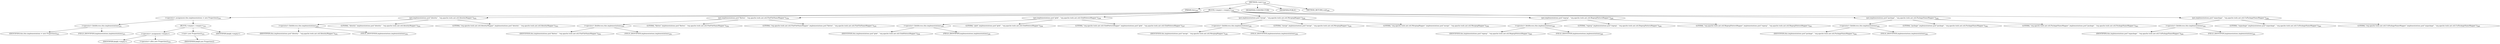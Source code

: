 digraph "&lt;init&gt;" {  
"478" [label = <(METHOD,&lt;init&gt;)<SUB>250</SUB>> ]
"479" [label = <(PARAM,this)<SUB>250</SUB>> ]
"480" [label = <(BLOCK,&lt;empty&gt;,&lt;empty&gt;)<SUB>250</SUB>> ]
"481" [label = <(&lt;operator&gt;.assignment,this.implementations = new Properties())<SUB>251</SUB>> ]
"482" [label = <(&lt;operator&gt;.fieldAccess,this.implementations)<SUB>251</SUB>> ]
"483" [label = <(IDENTIFIER,this,this.implementations = new Properties())<SUB>251</SUB>> ]
"484" [label = <(FIELD_IDENTIFIER,implementations,implementations)<SUB>251</SUB>> ]
"485" [label = <(BLOCK,&lt;empty&gt;,&lt;empty&gt;)<SUB>251</SUB>> ]
"486" [label = <(&lt;operator&gt;.assignment,&lt;empty&gt;)> ]
"487" [label = <(IDENTIFIER,$obj6,&lt;empty&gt;)> ]
"488" [label = <(&lt;operator&gt;.alloc,new Properties())<SUB>251</SUB>> ]
"489" [label = <(&lt;init&gt;,new Properties())<SUB>251</SUB>> ]
"490" [label = <(IDENTIFIER,$obj6,new Properties())> ]
"491" [label = <(IDENTIFIER,$obj6,&lt;empty&gt;)> ]
"492" [label = <(put,implementations.put(&quot;identity&quot;, &quot;org.apache.tools.ant.util.IdentityMapper&quot;))<SUB>252</SUB>> ]
"493" [label = <(&lt;operator&gt;.fieldAccess,this.implementations)<SUB>252</SUB>> ]
"494" [label = <(IDENTIFIER,this,implementations.put(&quot;identity&quot;, &quot;org.apache.tools.ant.util.IdentityMapper&quot;))<SUB>252</SUB>> ]
"495" [label = <(FIELD_IDENTIFIER,implementations,implementations)<SUB>252</SUB>> ]
"496" [label = <(LITERAL,&quot;identity&quot;,implementations.put(&quot;identity&quot;, &quot;org.apache.tools.ant.util.IdentityMapper&quot;))<SUB>252</SUB>> ]
"497" [label = <(LITERAL,&quot;org.apache.tools.ant.util.IdentityMapper&quot;,implementations.put(&quot;identity&quot;, &quot;org.apache.tools.ant.util.IdentityMapper&quot;))<SUB>253</SUB>> ]
"498" [label = <(put,implementations.put(&quot;flatten&quot;, &quot;org.apache.tools.ant.util.FlatFileNameMapper&quot;))<SUB>254</SUB>> ]
"499" [label = <(&lt;operator&gt;.fieldAccess,this.implementations)<SUB>254</SUB>> ]
"500" [label = <(IDENTIFIER,this,implementations.put(&quot;flatten&quot;, &quot;org.apache.tools.ant.util.FlatFileNameMapper&quot;))<SUB>254</SUB>> ]
"501" [label = <(FIELD_IDENTIFIER,implementations,implementations)<SUB>254</SUB>> ]
"502" [label = <(LITERAL,&quot;flatten&quot;,implementations.put(&quot;flatten&quot;, &quot;org.apache.tools.ant.util.FlatFileNameMapper&quot;))<SUB>254</SUB>> ]
"503" [label = <(LITERAL,&quot;org.apache.tools.ant.util.FlatFileNameMapper&quot;,implementations.put(&quot;flatten&quot;, &quot;org.apache.tools.ant.util.FlatFileNameMapper&quot;))<SUB>255</SUB>> ]
"504" [label = <(put,implementations.put(&quot;glob&quot;, &quot;org.apache.tools.ant.util.GlobPatternMapper&quot;))<SUB>256</SUB>> ]
"505" [label = <(&lt;operator&gt;.fieldAccess,this.implementations)<SUB>256</SUB>> ]
"506" [label = <(IDENTIFIER,this,implementations.put(&quot;glob&quot;, &quot;org.apache.tools.ant.util.GlobPatternMapper&quot;))<SUB>256</SUB>> ]
"507" [label = <(FIELD_IDENTIFIER,implementations,implementations)<SUB>256</SUB>> ]
"508" [label = <(LITERAL,&quot;glob&quot;,implementations.put(&quot;glob&quot;, &quot;org.apache.tools.ant.util.GlobPatternMapper&quot;))<SUB>256</SUB>> ]
"509" [label = <(LITERAL,&quot;org.apache.tools.ant.util.GlobPatternMapper&quot;,implementations.put(&quot;glob&quot;, &quot;org.apache.tools.ant.util.GlobPatternMapper&quot;))<SUB>257</SUB>> ]
"510" [label = <(put,implementations.put(&quot;merge&quot;, &quot;org.apache.tools.ant.util.MergingMapper&quot;))<SUB>258</SUB>> ]
"511" [label = <(&lt;operator&gt;.fieldAccess,this.implementations)<SUB>258</SUB>> ]
"512" [label = <(IDENTIFIER,this,implementations.put(&quot;merge&quot;, &quot;org.apache.tools.ant.util.MergingMapper&quot;))<SUB>258</SUB>> ]
"513" [label = <(FIELD_IDENTIFIER,implementations,implementations)<SUB>258</SUB>> ]
"514" [label = <(LITERAL,&quot;merge&quot;,implementations.put(&quot;merge&quot;, &quot;org.apache.tools.ant.util.MergingMapper&quot;))<SUB>258</SUB>> ]
"515" [label = <(LITERAL,&quot;org.apache.tools.ant.util.MergingMapper&quot;,implementations.put(&quot;merge&quot;, &quot;org.apache.tools.ant.util.MergingMapper&quot;))<SUB>259</SUB>> ]
"516" [label = <(put,implementations.put(&quot;regexp&quot;, &quot;org.apache.tools.ant.util.RegexpPatternMapper&quot;))<SUB>260</SUB>> ]
"517" [label = <(&lt;operator&gt;.fieldAccess,this.implementations)<SUB>260</SUB>> ]
"518" [label = <(IDENTIFIER,this,implementations.put(&quot;regexp&quot;, &quot;org.apache.tools.ant.util.RegexpPatternMapper&quot;))<SUB>260</SUB>> ]
"519" [label = <(FIELD_IDENTIFIER,implementations,implementations)<SUB>260</SUB>> ]
"520" [label = <(LITERAL,&quot;regexp&quot;,implementations.put(&quot;regexp&quot;, &quot;org.apache.tools.ant.util.RegexpPatternMapper&quot;))<SUB>260</SUB>> ]
"521" [label = <(LITERAL,&quot;org.apache.tools.ant.util.RegexpPatternMapper&quot;,implementations.put(&quot;regexp&quot;, &quot;org.apache.tools.ant.util.RegexpPatternMapper&quot;))<SUB>261</SUB>> ]
"522" [label = <(put,implementations.put(&quot;package&quot;, &quot;org.apache.tools.ant.util.PackageNameMapper&quot;))<SUB>262</SUB>> ]
"523" [label = <(&lt;operator&gt;.fieldAccess,this.implementations)<SUB>262</SUB>> ]
"524" [label = <(IDENTIFIER,this,implementations.put(&quot;package&quot;, &quot;org.apache.tools.ant.util.PackageNameMapper&quot;))<SUB>262</SUB>> ]
"525" [label = <(FIELD_IDENTIFIER,implementations,implementations)<SUB>262</SUB>> ]
"526" [label = <(LITERAL,&quot;package&quot;,implementations.put(&quot;package&quot;, &quot;org.apache.tools.ant.util.PackageNameMapper&quot;))<SUB>262</SUB>> ]
"527" [label = <(LITERAL,&quot;org.apache.tools.ant.util.PackageNameMapper&quot;,implementations.put(&quot;package&quot;, &quot;org.apache.tools.ant.util.PackageNameMapper&quot;))<SUB>263</SUB>> ]
"528" [label = <(put,implementations.put(&quot;unpackage&quot;, &quot;org.apache.tools.ant.util.UnPackageNameMapper&quot;))<SUB>264</SUB>> ]
"529" [label = <(&lt;operator&gt;.fieldAccess,this.implementations)<SUB>264</SUB>> ]
"530" [label = <(IDENTIFIER,this,implementations.put(&quot;unpackage&quot;, &quot;org.apache.tools.ant.util.UnPackageNameMapper&quot;))<SUB>264</SUB>> ]
"531" [label = <(FIELD_IDENTIFIER,implementations,implementations)<SUB>264</SUB>> ]
"532" [label = <(LITERAL,&quot;unpackage&quot;,implementations.put(&quot;unpackage&quot;, &quot;org.apache.tools.ant.util.UnPackageNameMapper&quot;))<SUB>264</SUB>> ]
"533" [label = <(LITERAL,&quot;org.apache.tools.ant.util.UnPackageNameMapper&quot;,implementations.put(&quot;unpackage&quot;, &quot;org.apache.tools.ant.util.UnPackageNameMapper&quot;))<SUB>265</SUB>> ]
"534" [label = <(MODIFIER,CONSTRUCTOR)> ]
"535" [label = <(MODIFIER,PUBLIC)> ]
"536" [label = <(METHOD_RETURN,void)<SUB>266</SUB>> ]
  "478" -> "479" 
  "478" -> "480" 
  "478" -> "534" 
  "478" -> "535" 
  "478" -> "536" 
  "480" -> "481" 
  "480" -> "492" 
  "480" -> "498" 
  "480" -> "504" 
  "480" -> "510" 
  "480" -> "516" 
  "480" -> "522" 
  "480" -> "528" 
  "481" -> "482" 
  "481" -> "485" 
  "482" -> "483" 
  "482" -> "484" 
  "485" -> "486" 
  "485" -> "489" 
  "485" -> "491" 
  "486" -> "487" 
  "486" -> "488" 
  "489" -> "490" 
  "492" -> "493" 
  "492" -> "496" 
  "492" -> "497" 
  "493" -> "494" 
  "493" -> "495" 
  "498" -> "499" 
  "498" -> "502" 
  "498" -> "503" 
  "499" -> "500" 
  "499" -> "501" 
  "504" -> "505" 
  "504" -> "508" 
  "504" -> "509" 
  "505" -> "506" 
  "505" -> "507" 
  "510" -> "511" 
  "510" -> "514" 
  "510" -> "515" 
  "511" -> "512" 
  "511" -> "513" 
  "516" -> "517" 
  "516" -> "520" 
  "516" -> "521" 
  "517" -> "518" 
  "517" -> "519" 
  "522" -> "523" 
  "522" -> "526" 
  "522" -> "527" 
  "523" -> "524" 
  "523" -> "525" 
  "528" -> "529" 
  "528" -> "532" 
  "528" -> "533" 
  "529" -> "530" 
  "529" -> "531" 
}
